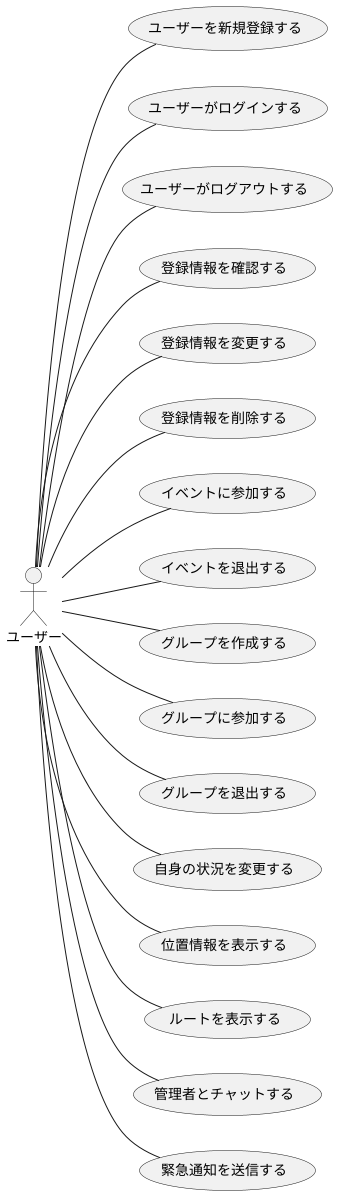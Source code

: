 @startuml ユースケース

left to right direction
actor ユーザー

ユーザー -- (ユーザーを新規登録する)
ユーザー -- (ユーザーがログインする)
ユーザー -- (ユーザーがログアウトする)
ユーザー -- (登録情報を確認する)
ユーザー -- (登録情報を変更する)
ユーザー -- (登録情報を削除する)
ユーザー -- (イベントに参加する)
ユーザー -- (イベントを退出する)
ユーザー -- (グループを作成する)
ユーザー -- (グループに参加する)
ユーザー -- (グループを退出する)
ユーザー -- (自身の状況を変更する)
ユーザー -- (位置情報を表示する)
ユーザー -- (ルートを表示する)
ユーザー -- (管理者とチャットする)
ユーザー -- (緊急通知を送信する)



@enduml
